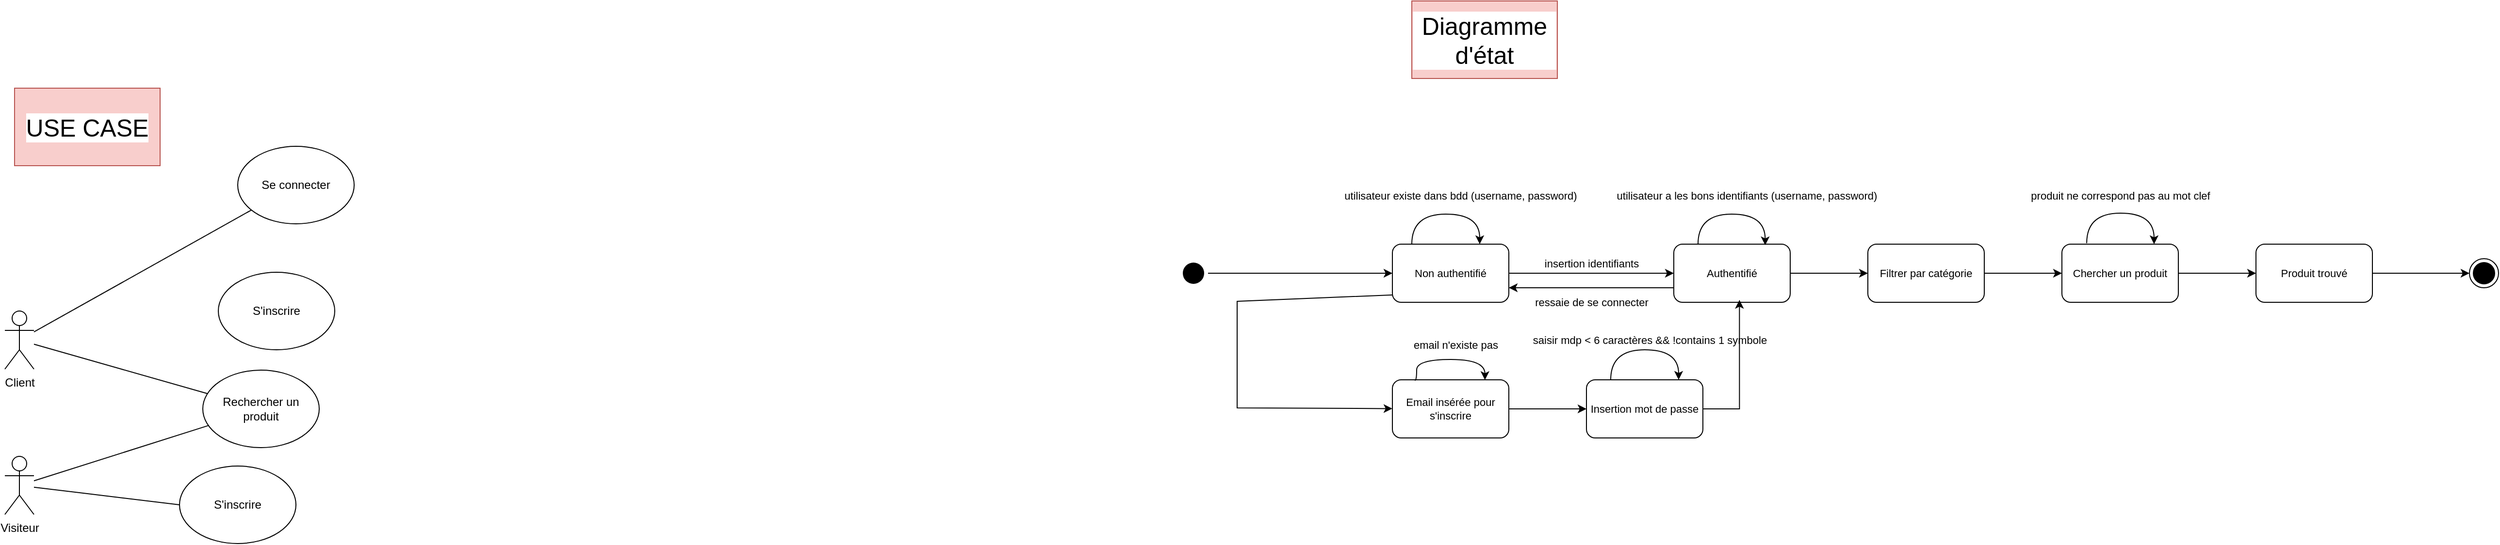 <mxfile version="24.7.17">
  <diagram id="C5RBs43oDa-KdzZeNtuy" name="Page-1">
    <mxGraphModel dx="1400" dy="1997" grid="1" gridSize="10" guides="1" tooltips="1" connect="1" arrows="1" fold="1" page="1" pageScale="1" pageWidth="827" pageHeight="1169" math="0" shadow="0">
      <root>
        <mxCell id="WIyWlLk6GJQsqaUBKTNV-0" />
        <mxCell id="WIyWlLk6GJQsqaUBKTNV-1" parent="WIyWlLk6GJQsqaUBKTNV-0" />
        <mxCell id="bL9Zwhyr0T-iqH0LjG1K-3" style="rounded=0;orthogonalLoop=1;jettySize=auto;html=1;endArrow=none;endFill=0;" edge="1" parent="WIyWlLk6GJQsqaUBKTNV-1" source="bL9Zwhyr0T-iqH0LjG1K-0" target="bL9Zwhyr0T-iqH0LjG1K-2">
          <mxGeometry relative="1" as="geometry" />
        </mxCell>
        <mxCell id="bL9Zwhyr0T-iqH0LjG1K-6" style="rounded=0;orthogonalLoop=1;jettySize=auto;html=1;endArrow=none;endFill=0;" edge="1" parent="WIyWlLk6GJQsqaUBKTNV-1" source="bL9Zwhyr0T-iqH0LjG1K-0" target="bL9Zwhyr0T-iqH0LjG1K-5">
          <mxGeometry relative="1" as="geometry" />
        </mxCell>
        <mxCell id="bL9Zwhyr0T-iqH0LjG1K-0" value="Client" style="shape=umlActor;verticalLabelPosition=bottom;verticalAlign=top;html=1;outlineConnect=0;" vertex="1" parent="WIyWlLk6GJQsqaUBKTNV-1">
          <mxGeometry x="210" y="-520" width="30" height="60" as="geometry" />
        </mxCell>
        <mxCell id="bL9Zwhyr0T-iqH0LjG1K-7" style="edgeStyle=none;shape=connector;rounded=0;orthogonalLoop=1;jettySize=auto;html=1;entryX=0;entryY=0.5;entryDx=0;entryDy=0;strokeColor=default;align=center;verticalAlign=middle;fontFamily=Helvetica;fontSize=11;fontColor=default;labelBackgroundColor=default;endArrow=none;endFill=0;" edge="1" parent="WIyWlLk6GJQsqaUBKTNV-1" source="bL9Zwhyr0T-iqH0LjG1K-1" target="bL9Zwhyr0T-iqH0LjG1K-4">
          <mxGeometry relative="1" as="geometry" />
        </mxCell>
        <mxCell id="bL9Zwhyr0T-iqH0LjG1K-8" style="edgeStyle=none;shape=connector;rounded=0;orthogonalLoop=1;jettySize=auto;html=1;strokeColor=default;align=center;verticalAlign=middle;fontFamily=Helvetica;fontSize=11;fontColor=default;labelBackgroundColor=default;endArrow=none;endFill=0;" edge="1" parent="WIyWlLk6GJQsqaUBKTNV-1" source="bL9Zwhyr0T-iqH0LjG1K-1" target="bL9Zwhyr0T-iqH0LjG1K-5">
          <mxGeometry relative="1" as="geometry" />
        </mxCell>
        <mxCell id="bL9Zwhyr0T-iqH0LjG1K-1" value="Visiteur" style="shape=umlActor;verticalLabelPosition=bottom;verticalAlign=top;html=1;outlineConnect=0;" vertex="1" parent="WIyWlLk6GJQsqaUBKTNV-1">
          <mxGeometry x="210" y="-370" width="30" height="60" as="geometry" />
        </mxCell>
        <mxCell id="bL9Zwhyr0T-iqH0LjG1K-2" value="Se connecter" style="ellipse;whiteSpace=wrap;html=1;" vertex="1" parent="WIyWlLk6GJQsqaUBKTNV-1">
          <mxGeometry x="450" y="-690" width="120" height="80" as="geometry" />
        </mxCell>
        <mxCell id="bL9Zwhyr0T-iqH0LjG1K-4" value="S&#39;inscrire" style="ellipse;whiteSpace=wrap;html=1;" vertex="1" parent="WIyWlLk6GJQsqaUBKTNV-1">
          <mxGeometry x="390" y="-360" width="120" height="80" as="geometry" />
        </mxCell>
        <mxCell id="bL9Zwhyr0T-iqH0LjG1K-5" value="Rechercher un produit" style="ellipse;whiteSpace=wrap;html=1;" vertex="1" parent="WIyWlLk6GJQsqaUBKTNV-1">
          <mxGeometry x="414" y="-459" width="120" height="80" as="geometry" />
        </mxCell>
        <mxCell id="bL9Zwhyr0T-iqH0LjG1K-9" value="&lt;font style=&quot;font-size: 25px;&quot;&gt;USE CASE&lt;/font&gt;" style="text;html=1;align=center;verticalAlign=middle;whiteSpace=wrap;rounded=0;fontFamily=Helvetica;fontSize=11;labelBackgroundColor=default;fillColor=#f8cecc;strokeColor=#b85450;" vertex="1" parent="WIyWlLk6GJQsqaUBKTNV-1">
          <mxGeometry x="220" y="-750" width="150" height="80" as="geometry" />
        </mxCell>
        <mxCell id="bL9Zwhyr0T-iqH0LjG1K-10" value="&lt;font style=&quot;font-size: 25px;&quot;&gt;Diagramme d&#39;état&lt;/font&gt;" style="text;html=1;align=center;verticalAlign=middle;whiteSpace=wrap;rounded=0;fontFamily=Helvetica;fontSize=11;labelBackgroundColor=default;fillColor=#f8cecc;strokeColor=#b85450;" vertex="1" parent="WIyWlLk6GJQsqaUBKTNV-1">
          <mxGeometry x="1660" y="-840" width="150" height="80" as="geometry" />
        </mxCell>
        <mxCell id="bL9Zwhyr0T-iqH0LjG1K-13" style="edgeStyle=none;shape=connector;rounded=0;orthogonalLoop=1;jettySize=auto;html=1;entryX=0;entryY=0.5;entryDx=0;entryDy=0;strokeColor=default;align=center;verticalAlign=middle;fontFamily=Helvetica;fontSize=11;fontColor=default;labelBackgroundColor=default;endArrow=classic;endFill=1;" edge="1" parent="WIyWlLk6GJQsqaUBKTNV-1" source="bL9Zwhyr0T-iqH0LjG1K-11" target="bL9Zwhyr0T-iqH0LjG1K-12">
          <mxGeometry relative="1" as="geometry" />
        </mxCell>
        <mxCell id="bL9Zwhyr0T-iqH0LjG1K-11" value="" style="ellipse;html=1;shape=endState;fillColor=#000000;strokeColor=none;fontFamily=Helvetica;fontSize=11;fontColor=default;labelBackgroundColor=default;" vertex="1" parent="WIyWlLk6GJQsqaUBKTNV-1">
          <mxGeometry x="1420" y="-574" width="30" height="30" as="geometry" />
        </mxCell>
        <mxCell id="bL9Zwhyr0T-iqH0LjG1K-15" value="" style="edgeStyle=none;shape=connector;rounded=0;orthogonalLoop=1;jettySize=auto;html=1;strokeColor=default;align=center;verticalAlign=middle;fontFamily=Helvetica;fontSize=11;fontColor=default;labelBackgroundColor=default;endArrow=classic;endFill=1;" edge="1" parent="WIyWlLk6GJQsqaUBKTNV-1" source="bL9Zwhyr0T-iqH0LjG1K-12" target="bL9Zwhyr0T-iqH0LjG1K-14">
          <mxGeometry relative="1" as="geometry" />
        </mxCell>
        <mxCell id="bL9Zwhyr0T-iqH0LjG1K-24" value="" style="edgeStyle=none;shape=connector;rounded=0;orthogonalLoop=1;jettySize=auto;html=1;strokeColor=default;align=center;verticalAlign=middle;fontFamily=Helvetica;fontSize=11;fontColor=default;labelBackgroundColor=default;endArrow=classic;endFill=1;exitX=0.01;exitY=0.872;exitDx=0;exitDy=0;exitPerimeter=0;" edge="1" parent="WIyWlLk6GJQsqaUBKTNV-1" source="bL9Zwhyr0T-iqH0LjG1K-12" target="bL9Zwhyr0T-iqH0LjG1K-23">
          <mxGeometry relative="1" as="geometry">
            <Array as="points">
              <mxPoint x="1480" y="-530" />
              <mxPoint x="1480" y="-420" />
            </Array>
          </mxGeometry>
        </mxCell>
        <mxCell id="bL9Zwhyr0T-iqH0LjG1K-12" value="Non authentifié" style="rounded=1;whiteSpace=wrap;html=1;fontFamily=Helvetica;fontSize=11;fontColor=default;labelBackgroundColor=default;" vertex="1" parent="WIyWlLk6GJQsqaUBKTNV-1">
          <mxGeometry x="1640" y="-589" width="120" height="60" as="geometry" />
        </mxCell>
        <mxCell id="bL9Zwhyr0T-iqH0LjG1K-19" style="edgeStyle=none;shape=connector;rounded=0;orthogonalLoop=1;jettySize=auto;html=1;entryX=1;entryY=0.75;entryDx=0;entryDy=0;strokeColor=default;align=center;verticalAlign=middle;fontFamily=Helvetica;fontSize=11;fontColor=default;labelBackgroundColor=default;endArrow=classic;endFill=1;exitX=0;exitY=0.75;exitDx=0;exitDy=0;" edge="1" parent="WIyWlLk6GJQsqaUBKTNV-1" source="bL9Zwhyr0T-iqH0LjG1K-14" target="bL9Zwhyr0T-iqH0LjG1K-12">
          <mxGeometry relative="1" as="geometry" />
        </mxCell>
        <mxCell id="bL9Zwhyr0T-iqH0LjG1K-38" value="" style="edgeStyle=none;shape=connector;rounded=0;orthogonalLoop=1;jettySize=auto;html=1;strokeColor=default;align=center;verticalAlign=middle;fontFamily=Helvetica;fontSize=11;fontColor=default;labelBackgroundColor=default;endArrow=classic;endFill=1;" edge="1" parent="WIyWlLk6GJQsqaUBKTNV-1" source="bL9Zwhyr0T-iqH0LjG1K-14" target="bL9Zwhyr0T-iqH0LjG1K-37">
          <mxGeometry relative="1" as="geometry" />
        </mxCell>
        <mxCell id="bL9Zwhyr0T-iqH0LjG1K-14" value="Authentifié" style="rounded=1;whiteSpace=wrap;html=1;fontFamily=Helvetica;fontSize=11;fontColor=default;labelBackgroundColor=default;" vertex="1" parent="WIyWlLk6GJQsqaUBKTNV-1">
          <mxGeometry x="1930" y="-589" width="120" height="60" as="geometry" />
        </mxCell>
        <mxCell id="bL9Zwhyr0T-iqH0LjG1K-16" value="insertion identifiants" style="text;html=1;align=center;verticalAlign=middle;resizable=0;points=[];autosize=1;strokeColor=none;fillColor=none;fontFamily=Helvetica;fontSize=11;fontColor=default;labelBackgroundColor=default;" vertex="1" parent="WIyWlLk6GJQsqaUBKTNV-1">
          <mxGeometry x="1785" y="-584" width="120" height="30" as="geometry" />
        </mxCell>
        <mxCell id="bL9Zwhyr0T-iqH0LjG1K-18" value="utilisateur a les bons identifiants (username, password)" style="text;html=1;align=center;verticalAlign=middle;resizable=0;points=[];autosize=1;strokeColor=none;fillColor=none;fontFamily=Helvetica;fontSize=11;fontColor=default;labelBackgroundColor=default;" vertex="1" parent="WIyWlLk6GJQsqaUBKTNV-1">
          <mxGeometry x="1860" y="-654" width="290" height="30" as="geometry" />
        </mxCell>
        <mxCell id="bL9Zwhyr0T-iqH0LjG1K-20" value="ressaie de se connecter" style="text;html=1;align=center;verticalAlign=middle;resizable=0;points=[];autosize=1;strokeColor=none;fillColor=none;fontFamily=Helvetica;fontSize=11;fontColor=default;labelBackgroundColor=default;" vertex="1" parent="WIyWlLk6GJQsqaUBKTNV-1">
          <mxGeometry x="1775" y="-544" width="140" height="30" as="geometry" />
        </mxCell>
        <mxCell id="bL9Zwhyr0T-iqH0LjG1K-21" value="utilisateur existe dans bdd (username, password)" style="text;html=1;align=center;verticalAlign=middle;resizable=0;points=[];autosize=1;strokeColor=none;fillColor=none;fontFamily=Helvetica;fontSize=11;fontColor=default;labelBackgroundColor=default;" vertex="1" parent="WIyWlLk6GJQsqaUBKTNV-1">
          <mxGeometry x="1580" y="-654" width="260" height="30" as="geometry" />
        </mxCell>
        <mxCell id="bL9Zwhyr0T-iqH0LjG1K-22" style="edgeStyle=orthogonalEdgeStyle;shape=connector;rounded=0;orthogonalLoop=1;jettySize=auto;html=1;strokeColor=default;align=center;verticalAlign=middle;fontFamily=Helvetica;fontSize=11;fontColor=default;labelBackgroundColor=default;endArrow=classic;endFill=1;curved=1;entryX=0.75;entryY=0;entryDx=0;entryDy=0;" edge="1" parent="WIyWlLk6GJQsqaUBKTNV-1" source="bL9Zwhyr0T-iqH0LjG1K-12" target="bL9Zwhyr0T-iqH0LjG1K-12">
          <mxGeometry relative="1" as="geometry">
            <mxPoint x="1660" y="-590" as="sourcePoint" />
            <mxPoint x="1730" y="-600" as="targetPoint" />
            <Array as="points">
              <mxPoint x="1660" y="-620" />
              <mxPoint x="1730" y="-620" />
            </Array>
          </mxGeometry>
        </mxCell>
        <mxCell id="bL9Zwhyr0T-iqH0LjG1K-32" value="" style="edgeStyle=none;shape=connector;rounded=0;orthogonalLoop=1;jettySize=auto;html=1;strokeColor=default;align=center;verticalAlign=middle;fontFamily=Helvetica;fontSize=11;fontColor=default;labelBackgroundColor=default;endArrow=classic;endFill=1;" edge="1" parent="WIyWlLk6GJQsqaUBKTNV-1" source="bL9Zwhyr0T-iqH0LjG1K-23" target="bL9Zwhyr0T-iqH0LjG1K-31">
          <mxGeometry relative="1" as="geometry" />
        </mxCell>
        <mxCell id="bL9Zwhyr0T-iqH0LjG1K-23" value="Email insérée pour s&#39;inscrire" style="rounded=1;whiteSpace=wrap;html=1;fontFamily=Helvetica;fontSize=11;fontColor=default;labelBackgroundColor=default;" vertex="1" parent="WIyWlLk6GJQsqaUBKTNV-1">
          <mxGeometry x="1640" y="-449" width="120" height="60" as="geometry" />
        </mxCell>
        <mxCell id="bL9Zwhyr0T-iqH0LjG1K-25" style="edgeStyle=orthogonalEdgeStyle;shape=connector;rounded=0;orthogonalLoop=1;jettySize=auto;html=1;strokeColor=default;align=center;verticalAlign=middle;fontFamily=Helvetica;fontSize=11;fontColor=default;labelBackgroundColor=default;endArrow=classic;endFill=1;curved=1;entryX=0.785;entryY=0.018;entryDx=0;entryDy=0;exitX=0.208;exitY=0.01;exitDx=0;exitDy=0;exitPerimeter=0;entryPerimeter=0;" edge="1" parent="WIyWlLk6GJQsqaUBKTNV-1" target="bL9Zwhyr0T-iqH0LjG1K-14">
          <mxGeometry relative="1" as="geometry">
            <mxPoint x="1954.98" y="-589.0" as="sourcePoint" />
            <mxPoint x="2025.02" y="-599.6" as="targetPoint" />
            <Array as="points">
              <mxPoint x="1955" y="-620" />
              <mxPoint x="2024" y="-620" />
            </Array>
          </mxGeometry>
        </mxCell>
        <mxCell id="bL9Zwhyr0T-iqH0LjG1K-28" style="edgeStyle=orthogonalEdgeStyle;shape=connector;rounded=0;orthogonalLoop=1;jettySize=auto;html=1;strokeColor=default;align=center;verticalAlign=middle;fontFamily=Helvetica;fontSize=11;fontColor=default;labelBackgroundColor=default;endArrow=classic;endFill=1;curved=1;entryX=0.795;entryY=0.003;entryDx=0;entryDy=0;exitX=0.193;exitY=0.011;exitDx=0;exitDy=0;exitPerimeter=0;entryPerimeter=0;" edge="1" parent="WIyWlLk6GJQsqaUBKTNV-1" source="bL9Zwhyr0T-iqH0LjG1K-23" target="bL9Zwhyr0T-iqH0LjG1K-23">
          <mxGeometry relative="1" as="geometry">
            <mxPoint x="1665" y="-460" as="sourcePoint" />
            <mxPoint x="1735" y="-460" as="targetPoint" />
            <Array as="points">
              <mxPoint x="1665" y="-448" />
              <mxPoint x="1665" y="-470" />
              <mxPoint x="1735" y="-470" />
            </Array>
          </mxGeometry>
        </mxCell>
        <mxCell id="bL9Zwhyr0T-iqH0LjG1K-29" value="email n&#39;existe pas" style="text;html=1;align=center;verticalAlign=middle;resizable=0;points=[];autosize=1;strokeColor=none;fillColor=none;fontFamily=Helvetica;fontSize=11;fontColor=default;labelBackgroundColor=default;" vertex="1" parent="WIyWlLk6GJQsqaUBKTNV-1">
          <mxGeometry x="1650" y="-500" width="110" height="30" as="geometry" />
        </mxCell>
        <mxCell id="bL9Zwhyr0T-iqH0LjG1K-31" value="Insertion mot de passe" style="rounded=1;whiteSpace=wrap;html=1;fontFamily=Helvetica;fontSize=11;fontColor=default;labelBackgroundColor=default;" vertex="1" parent="WIyWlLk6GJQsqaUBKTNV-1">
          <mxGeometry x="1840" y="-449" width="120" height="60" as="geometry" />
        </mxCell>
        <mxCell id="bL9Zwhyr0T-iqH0LjG1K-33" style="edgeStyle=orthogonalEdgeStyle;shape=connector;rounded=0;orthogonalLoop=1;jettySize=auto;html=1;strokeColor=default;align=center;verticalAlign=middle;fontFamily=Helvetica;fontSize=11;fontColor=default;labelBackgroundColor=default;endArrow=classic;endFill=1;curved=1;" edge="1" parent="WIyWlLk6GJQsqaUBKTNV-1" source="bL9Zwhyr0T-iqH0LjG1K-31" target="bL9Zwhyr0T-iqH0LjG1K-31">
          <mxGeometry relative="1" as="geometry">
            <mxPoint x="1865" y="-449" as="sourcePoint" />
            <mxPoint x="1935" y="-449" as="targetPoint" />
            <Array as="points">
              <mxPoint x="1865" y="-480" />
              <mxPoint x="1935" y="-480" />
            </Array>
          </mxGeometry>
        </mxCell>
        <mxCell id="bL9Zwhyr0T-iqH0LjG1K-34" value="saisir mdp &amp;lt; 6 caractères &amp;amp;&amp;amp; !contains 1 symbole" style="text;html=1;align=center;verticalAlign=middle;resizable=0;points=[];autosize=1;strokeColor=none;fillColor=none;fontFamily=Helvetica;fontSize=11;fontColor=default;labelBackgroundColor=default;" vertex="1" parent="WIyWlLk6GJQsqaUBKTNV-1">
          <mxGeometry x="1775" y="-505" width="260" height="30" as="geometry" />
        </mxCell>
        <mxCell id="bL9Zwhyr0T-iqH0LjG1K-36" style="edgeStyle=orthogonalEdgeStyle;shape=connector;rounded=0;orthogonalLoop=1;jettySize=auto;html=1;entryX=0.564;entryY=0.959;entryDx=0;entryDy=0;entryPerimeter=0;strokeColor=default;align=center;verticalAlign=middle;fontFamily=Helvetica;fontSize=11;fontColor=default;labelBackgroundColor=default;endArrow=classic;endFill=1;" edge="1" parent="WIyWlLk6GJQsqaUBKTNV-1" source="bL9Zwhyr0T-iqH0LjG1K-31" target="bL9Zwhyr0T-iqH0LjG1K-14">
          <mxGeometry relative="1" as="geometry">
            <Array as="points">
              <mxPoint x="1998" y="-419" />
            </Array>
          </mxGeometry>
        </mxCell>
        <mxCell id="bL9Zwhyr0T-iqH0LjG1K-40" value="" style="edgeStyle=none;shape=connector;rounded=0;orthogonalLoop=1;jettySize=auto;html=1;strokeColor=default;align=center;verticalAlign=middle;fontFamily=Helvetica;fontSize=11;fontColor=default;labelBackgroundColor=default;endArrow=classic;endFill=1;" edge="1" parent="WIyWlLk6GJQsqaUBKTNV-1" source="bL9Zwhyr0T-iqH0LjG1K-37" target="bL9Zwhyr0T-iqH0LjG1K-39">
          <mxGeometry relative="1" as="geometry" />
        </mxCell>
        <mxCell id="bL9Zwhyr0T-iqH0LjG1K-37" value="Filtrer par catégorie" style="rounded=1;whiteSpace=wrap;html=1;fontFamily=Helvetica;fontSize=11;fontColor=default;labelBackgroundColor=default;" vertex="1" parent="WIyWlLk6GJQsqaUBKTNV-1">
          <mxGeometry x="2130" y="-589" width="120" height="60" as="geometry" />
        </mxCell>
        <mxCell id="bL9Zwhyr0T-iqH0LjG1K-44" value="" style="edgeStyle=none;shape=connector;rounded=0;orthogonalLoop=1;jettySize=auto;html=1;strokeColor=default;align=center;verticalAlign=middle;fontFamily=Helvetica;fontSize=11;fontColor=default;labelBackgroundColor=default;endArrow=classic;endFill=1;" edge="1" parent="WIyWlLk6GJQsqaUBKTNV-1" source="bL9Zwhyr0T-iqH0LjG1K-39" target="bL9Zwhyr0T-iqH0LjG1K-43">
          <mxGeometry relative="1" as="geometry" />
        </mxCell>
        <mxCell id="bL9Zwhyr0T-iqH0LjG1K-39" value="Chercher un produit" style="rounded=1;whiteSpace=wrap;html=1;fontFamily=Helvetica;fontSize=11;fontColor=default;labelBackgroundColor=default;" vertex="1" parent="WIyWlLk6GJQsqaUBKTNV-1">
          <mxGeometry x="2330" y="-589" width="120" height="60" as="geometry" />
        </mxCell>
        <mxCell id="bL9Zwhyr0T-iqH0LjG1K-41" style="edgeStyle=orthogonalEdgeStyle;shape=connector;rounded=0;orthogonalLoop=1;jettySize=auto;html=1;strokeColor=default;align=center;verticalAlign=middle;fontFamily=Helvetica;fontSize=11;fontColor=default;labelBackgroundColor=default;endArrow=classic;endFill=1;curved=1;exitX=0.213;exitY=-0.017;exitDx=0;exitDy=0;exitPerimeter=0;" edge="1" parent="WIyWlLk6GJQsqaUBKTNV-1" source="bL9Zwhyr0T-iqH0LjG1K-39" target="bL9Zwhyr0T-iqH0LjG1K-39">
          <mxGeometry relative="1" as="geometry">
            <mxPoint x="2355.49" y="-590.0" as="sourcePoint" />
            <mxPoint x="2424.51" y="-589" as="targetPoint" />
            <Array as="points">
              <mxPoint x="2356" y="-621" />
              <mxPoint x="2425" y="-621" />
            </Array>
          </mxGeometry>
        </mxCell>
        <mxCell id="bL9Zwhyr0T-iqH0LjG1K-42" value="produit ne correspond pas au mot clef" style="text;html=1;align=center;verticalAlign=middle;resizable=0;points=[];autosize=1;strokeColor=none;fillColor=none;fontFamily=Helvetica;fontSize=11;fontColor=default;labelBackgroundColor=default;" vertex="1" parent="WIyWlLk6GJQsqaUBKTNV-1">
          <mxGeometry x="2285" y="-654" width="210" height="30" as="geometry" />
        </mxCell>
        <mxCell id="bL9Zwhyr0T-iqH0LjG1K-46" style="edgeStyle=none;shape=connector;rounded=0;orthogonalLoop=1;jettySize=auto;html=1;strokeColor=default;align=center;verticalAlign=middle;fontFamily=Helvetica;fontSize=11;fontColor=default;labelBackgroundColor=default;endArrow=classic;endFill=1;" edge="1" parent="WIyWlLk6GJQsqaUBKTNV-1" source="bL9Zwhyr0T-iqH0LjG1K-43" target="bL9Zwhyr0T-iqH0LjG1K-45">
          <mxGeometry relative="1" as="geometry" />
        </mxCell>
        <mxCell id="bL9Zwhyr0T-iqH0LjG1K-43" value="Produit trouvé" style="rounded=1;whiteSpace=wrap;html=1;fontFamily=Helvetica;fontSize=11;fontColor=default;labelBackgroundColor=default;" vertex="1" parent="WIyWlLk6GJQsqaUBKTNV-1">
          <mxGeometry x="2530" y="-589" width="120" height="60" as="geometry" />
        </mxCell>
        <mxCell id="bL9Zwhyr0T-iqH0LjG1K-45" value="" style="ellipse;html=1;shape=endState;fillColor=#000000;strokeColor=#000000;fontFamily=Helvetica;fontSize=11;fontColor=default;labelBackgroundColor=default;" vertex="1" parent="WIyWlLk6GJQsqaUBKTNV-1">
          <mxGeometry x="2750" y="-574" width="30" height="30" as="geometry" />
        </mxCell>
        <mxCell id="bL9Zwhyr0T-iqH0LjG1K-47" value="S&#39;inscrire" style="ellipse;whiteSpace=wrap;html=1;" vertex="1" parent="WIyWlLk6GJQsqaUBKTNV-1">
          <mxGeometry x="430" y="-560" width="120" height="80" as="geometry" />
        </mxCell>
      </root>
    </mxGraphModel>
  </diagram>
</mxfile>
